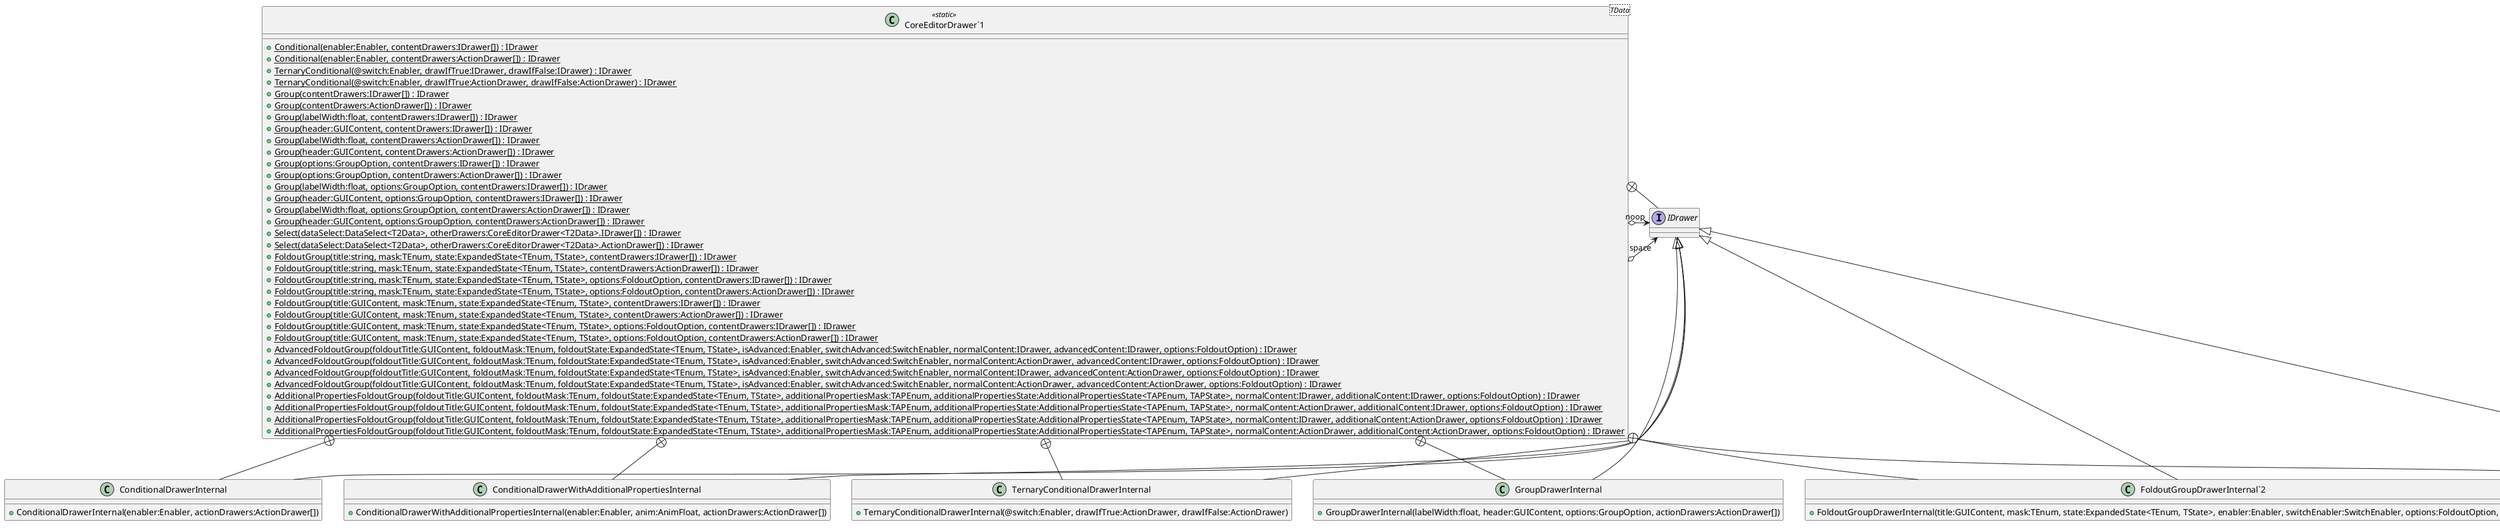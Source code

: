 @startuml
enum FoldoutOption {
    None= 0,
    Indent= 1 << 0,
    Boxed= 1 << 2,
    SubFoldout= 1 << 3,
    NoSpaceAtEnd= 1 << 4,
}
enum GroupOption {
    None= 0,
    Indent= 1 << 0,
}
class "CoreEditorDrawer`1"<TData> <<static>> {
    + {static} Conditional(enabler:Enabler, contentDrawers:IDrawer[]) : IDrawer
    + {static} Conditional(enabler:Enabler, contentDrawers:ActionDrawer[]) : IDrawer
    + {static} TernaryConditional(@switch:Enabler, drawIfTrue:IDrawer, drawIfFalse:IDrawer) : IDrawer
    + {static} TernaryConditional(@switch:Enabler, drawIfTrue:ActionDrawer, drawIfFalse:ActionDrawer) : IDrawer
    + {static} Group(contentDrawers:IDrawer[]) : IDrawer
    + {static} Group(contentDrawers:ActionDrawer[]) : IDrawer
    + {static} Group(labelWidth:float, contentDrawers:IDrawer[]) : IDrawer
    + {static} Group(header:GUIContent, contentDrawers:IDrawer[]) : IDrawer
    + {static} Group(labelWidth:float, contentDrawers:ActionDrawer[]) : IDrawer
    + {static} Group(header:GUIContent, contentDrawers:ActionDrawer[]) : IDrawer
    + {static} Group(options:GroupOption, contentDrawers:IDrawer[]) : IDrawer
    + {static} Group(options:GroupOption, contentDrawers:ActionDrawer[]) : IDrawer
    + {static} Group(labelWidth:float, options:GroupOption, contentDrawers:IDrawer[]) : IDrawer
    + {static} Group(header:GUIContent, options:GroupOption, contentDrawers:IDrawer[]) : IDrawer
    + {static} Group(labelWidth:float, options:GroupOption, contentDrawers:ActionDrawer[]) : IDrawer
    + {static} Group(header:GUIContent, options:GroupOption, contentDrawers:ActionDrawer[]) : IDrawer
    + {static} Select(dataSelect:DataSelect<T2Data>, otherDrawers:CoreEditorDrawer<T2Data>.IDrawer[]) : IDrawer
    + {static} Select(dataSelect:DataSelect<T2Data>, otherDrawers:CoreEditorDrawer<T2Data>.ActionDrawer[]) : IDrawer
    + {static} FoldoutGroup(title:string, mask:TEnum, state:ExpandedState<TEnum, TState>, contentDrawers:IDrawer[]) : IDrawer
    + {static} FoldoutGroup(title:string, mask:TEnum, state:ExpandedState<TEnum, TState>, contentDrawers:ActionDrawer[]) : IDrawer
    + {static} FoldoutGroup(title:string, mask:TEnum, state:ExpandedState<TEnum, TState>, options:FoldoutOption, contentDrawers:IDrawer[]) : IDrawer
    + {static} FoldoutGroup(title:string, mask:TEnum, state:ExpandedState<TEnum, TState>, options:FoldoutOption, contentDrawers:ActionDrawer[]) : IDrawer
    + {static} FoldoutGroup(title:GUIContent, mask:TEnum, state:ExpandedState<TEnum, TState>, contentDrawers:IDrawer[]) : IDrawer
    + {static} FoldoutGroup(title:GUIContent, mask:TEnum, state:ExpandedState<TEnum, TState>, contentDrawers:ActionDrawer[]) : IDrawer
    + {static} FoldoutGroup(title:GUIContent, mask:TEnum, state:ExpandedState<TEnum, TState>, options:FoldoutOption, contentDrawers:IDrawer[]) : IDrawer
    + {static} FoldoutGroup(title:GUIContent, mask:TEnum, state:ExpandedState<TEnum, TState>, options:FoldoutOption, contentDrawers:ActionDrawer[]) : IDrawer
    + {static} AdvancedFoldoutGroup(foldoutTitle:GUIContent, foldoutMask:TEnum, foldoutState:ExpandedState<TEnum, TState>, isAdvanced:Enabler, switchAdvanced:SwitchEnabler, normalContent:IDrawer, advancedContent:IDrawer, options:FoldoutOption) : IDrawer
    + {static} AdvancedFoldoutGroup(foldoutTitle:GUIContent, foldoutMask:TEnum, foldoutState:ExpandedState<TEnum, TState>, isAdvanced:Enabler, switchAdvanced:SwitchEnabler, normalContent:ActionDrawer, advancedContent:IDrawer, options:FoldoutOption) : IDrawer
    + {static} AdvancedFoldoutGroup(foldoutTitle:GUIContent, foldoutMask:TEnum, foldoutState:ExpandedState<TEnum, TState>, isAdvanced:Enabler, switchAdvanced:SwitchEnabler, normalContent:IDrawer, advancedContent:ActionDrawer, options:FoldoutOption) : IDrawer
    + {static} AdvancedFoldoutGroup(foldoutTitle:GUIContent, foldoutMask:TEnum, foldoutState:ExpandedState<TEnum, TState>, isAdvanced:Enabler, switchAdvanced:SwitchEnabler, normalContent:ActionDrawer, advancedContent:ActionDrawer, options:FoldoutOption) : IDrawer
    + {static} AdditionalPropertiesFoldoutGroup(foldoutTitle:GUIContent, foldoutMask:TEnum, foldoutState:ExpandedState<TEnum, TState>, additionalPropertiesMask:TAPEnum, additionalPropertiesState:AdditionalPropertiesState<TAPEnum, TAPState>, normalContent:IDrawer, additionalContent:IDrawer, options:FoldoutOption) : IDrawer
    + {static} AdditionalPropertiesFoldoutGroup(foldoutTitle:GUIContent, foldoutMask:TEnum, foldoutState:ExpandedState<TEnum, TState>, additionalPropertiesMask:TAPEnum, additionalPropertiesState:AdditionalPropertiesState<TAPEnum, TAPState>, normalContent:ActionDrawer, additionalContent:IDrawer, options:FoldoutOption) : IDrawer
    + {static} AdditionalPropertiesFoldoutGroup(foldoutTitle:GUIContent, foldoutMask:TEnum, foldoutState:ExpandedState<TEnum, TState>, additionalPropertiesMask:TAPEnum, additionalPropertiesState:AdditionalPropertiesState<TAPEnum, TAPState>, normalContent:IDrawer, additionalContent:ActionDrawer, options:FoldoutOption) : IDrawer
    + {static} AdditionalPropertiesFoldoutGroup(foldoutTitle:GUIContent, foldoutMask:TEnum, foldoutState:ExpandedState<TEnum, TState>, additionalPropertiesMask:TAPEnum, additionalPropertiesState:AdditionalPropertiesState<TAPEnum, TAPState>, normalContent:ActionDrawer, additionalContent:ActionDrawer, options:FoldoutOption) : IDrawer
}
class CoreEditorDrawersExtensions <<static>> {
    + {static} Draw(drawers:IEnumerable<CoreEditorDrawer<TData>.IDrawer>, data:TData, owner:Editor) : void
}
interface IDrawer {
}
class ConditionalDrawerInternal {
    + ConditionalDrawerInternal(enabler:Enabler, actionDrawers:ActionDrawer[])
}
class ConditionalDrawerWithAdditionalPropertiesInternal {
    + ConditionalDrawerWithAdditionalPropertiesInternal(enabler:Enabler, anim:AnimFloat, actionDrawers:ActionDrawer[])
}
class TernaryConditionalDrawerInternal {
    + TernaryConditionalDrawerInternal(@switch:Enabler, drawIfTrue:ActionDrawer, drawIfFalse:ActionDrawer)
}
class GroupDrawerInternal {
    + GroupDrawerInternal(labelWidth:float, header:GUIContent, options:GroupOption, actionDrawers:ActionDrawer[])
}
class "FoldoutGroupDrawerInternal`2"<TEnum,TState> {
    + FoldoutGroupDrawerInternal(title:GUIContent, mask:TEnum, state:ExpandedState<TEnum, TState>, enabler:Enabler, switchEnabler:SwitchEnabler, options:FoldoutOption, actionDrawers:ActionDrawer[])
}
class "SelectDrawerInternal`1"<T2Data> {
    + SelectDrawerInternal(dataSelect:DataSelect<T2Data>, otherDrawers:CoreEditorDrawer<T2Data>.ActionDrawer[])
}
"CoreEditorDrawer`1" o-> "space" IDrawer
"CoreEditorDrawer`1" o-> "noop" IDrawer
"CoreEditorDrawer`1" +-- IDrawer
"CoreEditorDrawer`1" +-- ConditionalDrawerInternal
IDrawer <|-- ConditionalDrawerInternal
"CoreEditorDrawer`1" +-- ConditionalDrawerWithAdditionalPropertiesInternal
IDrawer <|-- ConditionalDrawerWithAdditionalPropertiesInternal
"CoreEditorDrawer`1" +-- TernaryConditionalDrawerInternal
IDrawer <|-- TernaryConditionalDrawerInternal
"CoreEditorDrawer`1" +-- GroupDrawerInternal
IDrawer <|-- GroupDrawerInternal
"CoreEditorDrawer`1" +-- "FoldoutGroupDrawerInternal`2"
IDrawer <|-- "FoldoutGroupDrawerInternal`2"
"CoreEditorDrawer`1" +-- "SelectDrawerInternal`1"
IDrawer <|-- "SelectDrawerInternal`1"
@enduml
